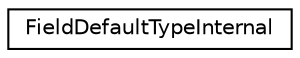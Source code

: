 digraph "类继承关系图"
{
 // LATEX_PDF_SIZE
  edge [fontname="Helvetica",fontsize="10",labelfontname="Helvetica",labelfontsize="10"];
  node [fontname="Helvetica",fontsize="10",shape=record];
  rankdir="LR";
  Node0 [label="FieldDefaultTypeInternal",height=0.2,width=0.4,color="black", fillcolor="white", style="filled",URL="$structFieldDefaultTypeInternal.html",tooltip=" "];
}
